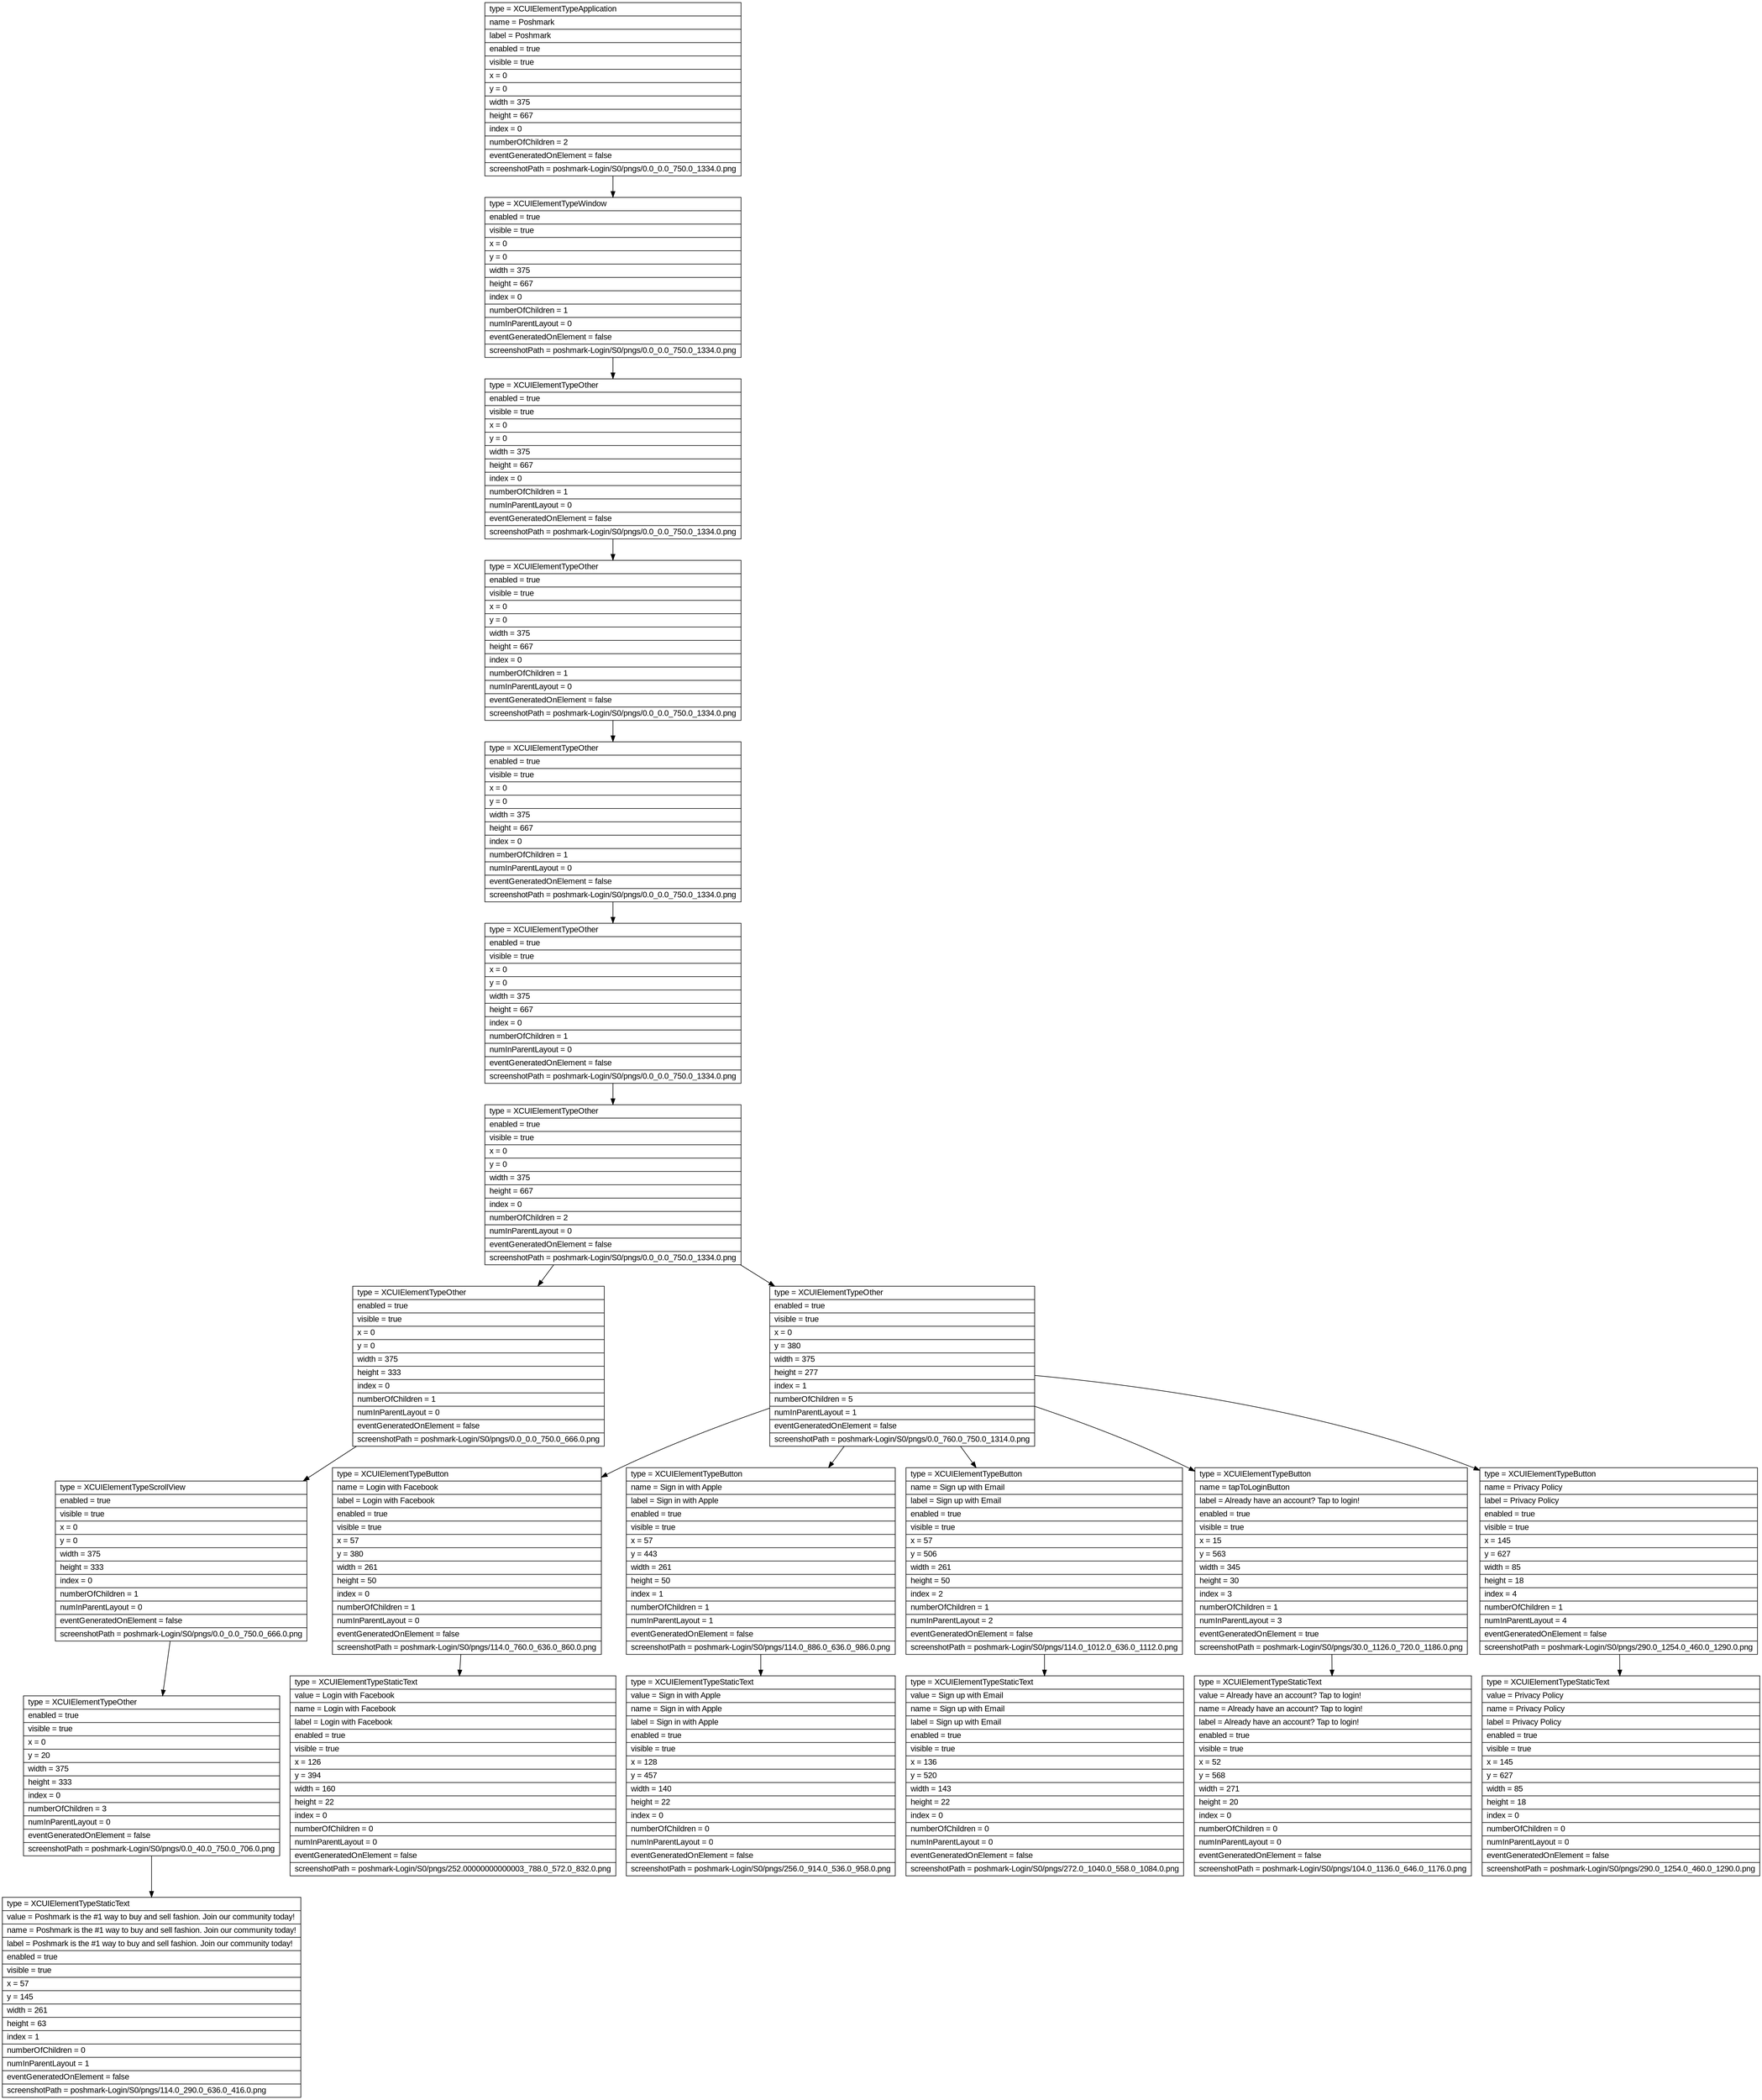 digraph Layout {

	node [shape=record fontname=Arial];

	0	[label="{type = XCUIElementTypeApplication\l|name = Poshmark\l|label = Poshmark\l|enabled = true\l|visible = true\l|x = 0\l|y = 0\l|width = 375\l|height = 667\l|index = 0\l|numberOfChildren = 2\l|eventGeneratedOnElement = false \l|screenshotPath = poshmark-Login/S0/pngs/0.0_0.0_750.0_1334.0.png\l}"]
	1	[label="{type = XCUIElementTypeWindow\l|enabled = true\l|visible = true\l|x = 0\l|y = 0\l|width = 375\l|height = 667\l|index = 0\l|numberOfChildren = 1\l|numInParentLayout = 0\l|eventGeneratedOnElement = false \l|screenshotPath = poshmark-Login/S0/pngs/0.0_0.0_750.0_1334.0.png\l}"]
	2	[label="{type = XCUIElementTypeOther\l|enabled = true\l|visible = true\l|x = 0\l|y = 0\l|width = 375\l|height = 667\l|index = 0\l|numberOfChildren = 1\l|numInParentLayout = 0\l|eventGeneratedOnElement = false \l|screenshotPath = poshmark-Login/S0/pngs/0.0_0.0_750.0_1334.0.png\l}"]
	3	[label="{type = XCUIElementTypeOther\l|enabled = true\l|visible = true\l|x = 0\l|y = 0\l|width = 375\l|height = 667\l|index = 0\l|numberOfChildren = 1\l|numInParentLayout = 0\l|eventGeneratedOnElement = false \l|screenshotPath = poshmark-Login/S0/pngs/0.0_0.0_750.0_1334.0.png\l}"]
	4	[label="{type = XCUIElementTypeOther\l|enabled = true\l|visible = true\l|x = 0\l|y = 0\l|width = 375\l|height = 667\l|index = 0\l|numberOfChildren = 1\l|numInParentLayout = 0\l|eventGeneratedOnElement = false \l|screenshotPath = poshmark-Login/S0/pngs/0.0_0.0_750.0_1334.0.png\l}"]
	5	[label="{type = XCUIElementTypeOther\l|enabled = true\l|visible = true\l|x = 0\l|y = 0\l|width = 375\l|height = 667\l|index = 0\l|numberOfChildren = 1\l|numInParentLayout = 0\l|eventGeneratedOnElement = false \l|screenshotPath = poshmark-Login/S0/pngs/0.0_0.0_750.0_1334.0.png\l}"]
	6	[label="{type = XCUIElementTypeOther\l|enabled = true\l|visible = true\l|x = 0\l|y = 0\l|width = 375\l|height = 667\l|index = 0\l|numberOfChildren = 2\l|numInParentLayout = 0\l|eventGeneratedOnElement = false \l|screenshotPath = poshmark-Login/S0/pngs/0.0_0.0_750.0_1334.0.png\l}"]
	7	[label="{type = XCUIElementTypeOther\l|enabled = true\l|visible = true\l|x = 0\l|y = 0\l|width = 375\l|height = 333\l|index = 0\l|numberOfChildren = 1\l|numInParentLayout = 0\l|eventGeneratedOnElement = false \l|screenshotPath = poshmark-Login/S0/pngs/0.0_0.0_750.0_666.0.png\l}"]
	8	[label="{type = XCUIElementTypeOther\l|enabled = true\l|visible = true\l|x = 0\l|y = 380\l|width = 375\l|height = 277\l|index = 1\l|numberOfChildren = 5\l|numInParentLayout = 1\l|eventGeneratedOnElement = false \l|screenshotPath = poshmark-Login/S0/pngs/0.0_760.0_750.0_1314.0.png\l}"]
	9	[label="{type = XCUIElementTypeScrollView\l|enabled = true\l|visible = true\l|x = 0\l|y = 0\l|width = 375\l|height = 333\l|index = 0\l|numberOfChildren = 1\l|numInParentLayout = 0\l|eventGeneratedOnElement = false \l|screenshotPath = poshmark-Login/S0/pngs/0.0_0.0_750.0_666.0.png\l}"]
	10	[label="{type = XCUIElementTypeButton\l|name = Login with Facebook\l|label = Login with Facebook\l|enabled = true\l|visible = true\l|x = 57\l|y = 380\l|width = 261\l|height = 50\l|index = 0\l|numberOfChildren = 1\l|numInParentLayout = 0\l|eventGeneratedOnElement = false \l|screenshotPath = poshmark-Login/S0/pngs/114.0_760.0_636.0_860.0.png\l}"]
	11	[label="{type = XCUIElementTypeButton\l|name = Sign in with Apple\l|label = Sign in with Apple\l|enabled = true\l|visible = true\l|x = 57\l|y = 443\l|width = 261\l|height = 50\l|index = 1\l|numberOfChildren = 1\l|numInParentLayout = 1\l|eventGeneratedOnElement = false \l|screenshotPath = poshmark-Login/S0/pngs/114.0_886.0_636.0_986.0.png\l}"]
	12	[label="{type = XCUIElementTypeButton\l|name = Sign up with Email\l|label = Sign up with Email\l|enabled = true\l|visible = true\l|x = 57\l|y = 506\l|width = 261\l|height = 50\l|index = 2\l|numberOfChildren = 1\l|numInParentLayout = 2\l|eventGeneratedOnElement = false \l|screenshotPath = poshmark-Login/S0/pngs/114.0_1012.0_636.0_1112.0.png\l}"]
	13	[label="{type = XCUIElementTypeButton\l|name = tapToLoginButton\l|label = Already have an account? Tap to login!\l|enabled = true\l|visible = true\l|x = 15\l|y = 563\l|width = 345\l|height = 30\l|index = 3\l|numberOfChildren = 1\l|numInParentLayout = 3\l|eventGeneratedOnElement = true \l|screenshotPath = poshmark-Login/S0/pngs/30.0_1126.0_720.0_1186.0.png\l}"]
	14	[label="{type = XCUIElementTypeButton\l|name = Privacy Policy\l|label = Privacy Policy\l|enabled = true\l|visible = true\l|x = 145\l|y = 627\l|width = 85\l|height = 18\l|index = 4\l|numberOfChildren = 1\l|numInParentLayout = 4\l|eventGeneratedOnElement = false \l|screenshotPath = poshmark-Login/S0/pngs/290.0_1254.0_460.0_1290.0.png\l}"]
	15	[label="{type = XCUIElementTypeOther\l|enabled = true\l|visible = true\l|x = 0\l|y = 20\l|width = 375\l|height = 333\l|index = 0\l|numberOfChildren = 3\l|numInParentLayout = 0\l|eventGeneratedOnElement = false \l|screenshotPath = poshmark-Login/S0/pngs/0.0_40.0_750.0_706.0.png\l}"]
	16	[label="{type = XCUIElementTypeStaticText\l|value = Login with Facebook\l|name = Login with Facebook\l|label = Login with Facebook\l|enabled = true\l|visible = true\l|x = 126\l|y = 394\l|width = 160\l|height = 22\l|index = 0\l|numberOfChildren = 0\l|numInParentLayout = 0\l|eventGeneratedOnElement = false \l|screenshotPath = poshmark-Login/S0/pngs/252.00000000000003_788.0_572.0_832.0.png\l}"]
	17	[label="{type = XCUIElementTypeStaticText\l|value = Sign in with Apple\l|name = Sign in with Apple\l|label = Sign in with Apple\l|enabled = true\l|visible = true\l|x = 128\l|y = 457\l|width = 140\l|height = 22\l|index = 0\l|numberOfChildren = 0\l|numInParentLayout = 0\l|eventGeneratedOnElement = false \l|screenshotPath = poshmark-Login/S0/pngs/256.0_914.0_536.0_958.0.png\l}"]
	18	[label="{type = XCUIElementTypeStaticText\l|value = Sign up with Email\l|name = Sign up with Email\l|label = Sign up with Email\l|enabled = true\l|visible = true\l|x = 136\l|y = 520\l|width = 143\l|height = 22\l|index = 0\l|numberOfChildren = 0\l|numInParentLayout = 0\l|eventGeneratedOnElement = false \l|screenshotPath = poshmark-Login/S0/pngs/272.0_1040.0_558.0_1084.0.png\l}"]
	19	[label="{type = XCUIElementTypeStaticText\l|value = Already have an account? Tap to login!\l|name = Already have an account? Tap to login!\l|label = Already have an account? Tap to login!\l|enabled = true\l|visible = true\l|x = 52\l|y = 568\l|width = 271\l|height = 20\l|index = 0\l|numberOfChildren = 0\l|numInParentLayout = 0\l|eventGeneratedOnElement = false \l|screenshotPath = poshmark-Login/S0/pngs/104.0_1136.0_646.0_1176.0.png\l}"]
	20	[label="{type = XCUIElementTypeStaticText\l|value = Privacy Policy\l|name = Privacy Policy\l|label = Privacy Policy\l|enabled = true\l|visible = true\l|x = 145\l|y = 627\l|width = 85\l|height = 18\l|index = 0\l|numberOfChildren = 0\l|numInParentLayout = 0\l|eventGeneratedOnElement = false \l|screenshotPath = poshmark-Login/S0/pngs/290.0_1254.0_460.0_1290.0.png\l}"]
	21	[label="{type = XCUIElementTypeStaticText\l|value = Poshmark is the #1 way to buy and sell fashion. Join our community today!\l|name = Poshmark is the #1 way to buy and sell fashion. Join our community today!\l|label = Poshmark is the #1 way to buy and sell fashion. Join our community today!\l|enabled = true\l|visible = true\l|x = 57\l|y = 145\l|width = 261\l|height = 63\l|index = 1\l|numberOfChildren = 0\l|numInParentLayout = 1\l|eventGeneratedOnElement = false \l|screenshotPath = poshmark-Login/S0/pngs/114.0_290.0_636.0_416.0.png\l}"]


	0 -> 1
	1 -> 2
	2 -> 3
	3 -> 4
	4 -> 5
	5 -> 6
	6 -> 7
	6 -> 8
	7 -> 9
	8 -> 10
	8 -> 11
	8 -> 12
	8 -> 13
	8 -> 14
	9 -> 15
	10 -> 16
	11 -> 17
	12 -> 18
	13 -> 19
	14 -> 20
	15 -> 21


}